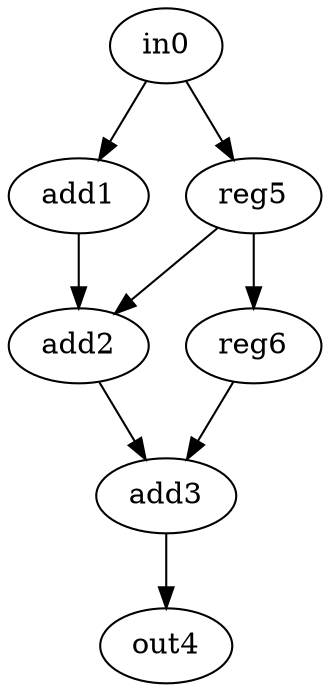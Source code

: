 strict digraph "arf" {
0 [alap=0, asap=0, label=in0, op=in];
1 [alap=1, asap=1, label=add1, op=addi, value=2];
2 [alap=2, asap=2, label=add2, op=add, value=2];
3 [alap=3, asap=3, label=add3, op=add, value=2];
4 [alap=4, asap=4, label=out4, op=out];
5 [alap=1, asap=1, label=reg5, op=reg];
6 [alap=2, asap=2, label=reg6, op=reg];
0 -> 1  [port=0, w=0];
0 -> 5  [port=0, w=0];
1 -> 2  [port=0, w=0];
2 -> 3  [port=0, w=0];
3 -> 4  [port=0, w=0];
5 -> 2  [port=1, w=0];
5 -> 6  [port=0, w=0];
6 -> 3  [port=1, w=0];
}
